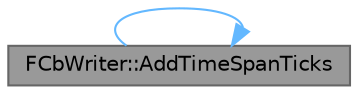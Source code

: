 digraph "FCbWriter::AddTimeSpanTicks"
{
 // INTERACTIVE_SVG=YES
 // LATEX_PDF_SIZE
  bgcolor="transparent";
  edge [fontname=Helvetica,fontsize=10,labelfontname=Helvetica,labelfontsize=10];
  node [fontname=Helvetica,fontsize=10,shape=box,height=0.2,width=0.4];
  rankdir="RL";
  Node1 [id="Node000001",label="FCbWriter::AddTimeSpanTicks",height=0.2,width=0.4,color="gray40", fillcolor="grey60", style="filled", fontcolor="black",tooltip="Write a time span field with the specified count of 100ns ticks."];
  Node1 -> Node1 [id="edge1_Node000001_Node000001",dir="back",color="steelblue1",style="solid",tooltip=" "];
}
